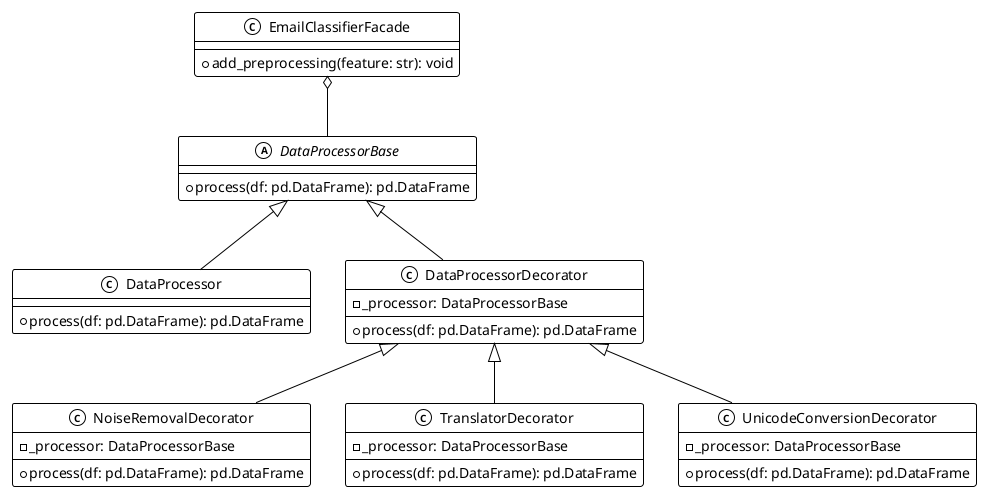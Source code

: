 @startuml
!theme mono

class EmailClassifierFacade {
    + add_preprocessing(feature: str): void
}

abstract class DataProcessorBase {
    + process(df: pd.DataFrame): pd.DataFrame
}

class DataProcessor {
    + process(df: pd.DataFrame): pd.DataFrame
}

class DataProcessorDecorator {
    - _processor: DataProcessorBase
    + process(df: pd.DataFrame): pd.DataFrame
}

class NoiseRemovalDecorator {
    - _processor: DataProcessorBase
    + process(df: pd.DataFrame): pd.DataFrame
}

class TranslatorDecorator {
    - _processor: DataProcessorBase
    + process(df: pd.DataFrame): pd.DataFrame
}

class UnicodeConversionDecorator {
    - _processor: DataProcessorBase
    + process(df: pd.DataFrame): pd.DataFrame
}

EmailClassifierFacade o-- DataProcessorBase
DataProcessorBase <|-- DataProcessor
DataProcessorBase <|-- DataProcessorDecorator
DataProcessorDecorator <|-- NoiseRemovalDecorator
DataProcessorDecorator <|-- TranslatorDecorator
DataProcessorDecorator <|-- UnicodeConversionDecorator

@enduml